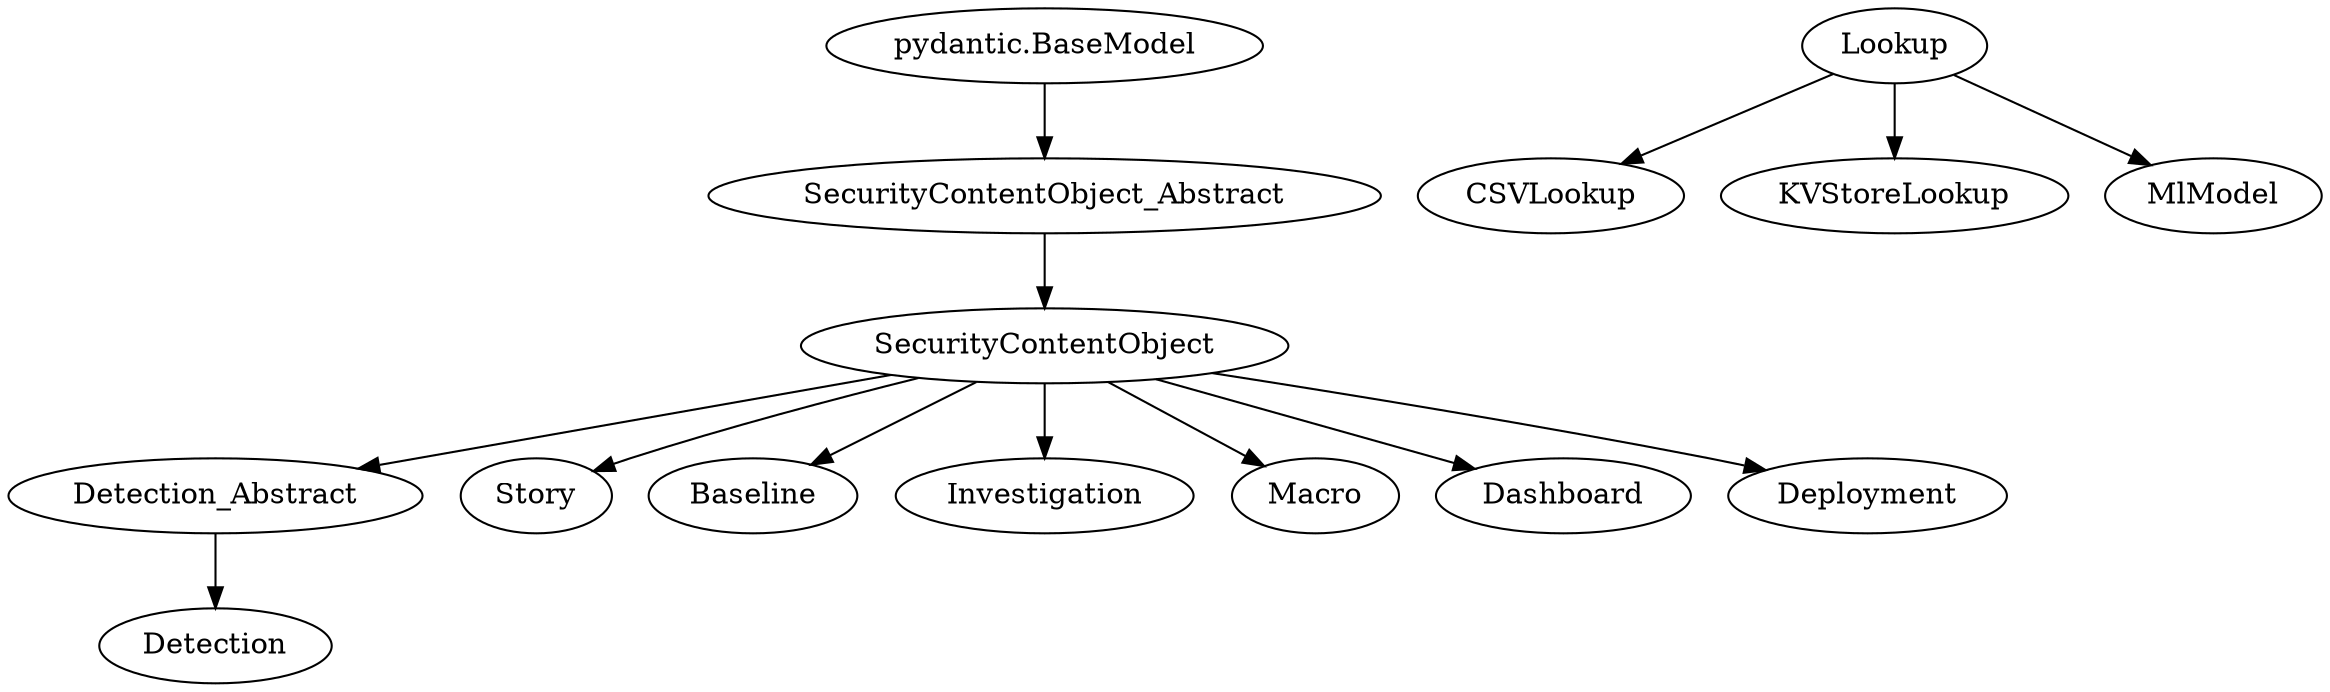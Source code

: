 digraph inheritance {
  "pydantic.BaseModel" -> "SecurityContentObject_Abstract";
  "SecurityContentObject_Abstract" -> "SecurityContentObject";
  "SecurityContentObject" -> "Detection_Abstract";
  "Detection_Abstract" -> "Detection";
  "SecurityContentObject" -> "Story";
  "SecurityContentObject" -> "Baseline";
  "SecurityContentObject" -> "Investigation";
  "SecurityContentObject" -> "Macro";
  "SecurityContentObject" -> "Dashboard";
  "SecurityContentObject" -> "Deployment";
  "Lookup" -> "CSVLookup";
  "Lookup" -> "KVStoreLookup";
  "Lookup" -> "MlModel";
}